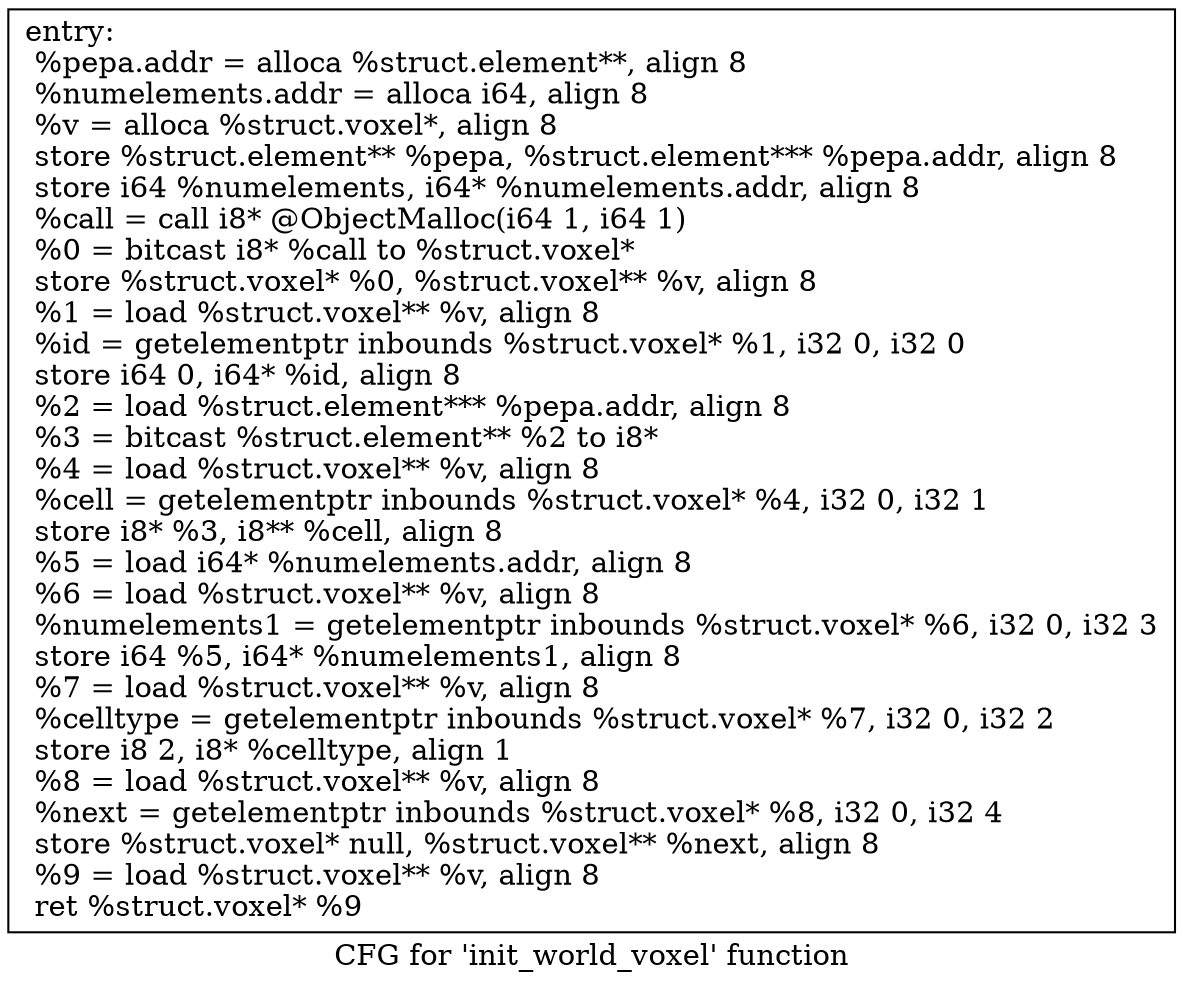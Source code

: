 digraph "CFG for 'init_world_voxel' function" {
	label="CFG for 'init_world_voxel' function";

	Node0x5ec6660 [shape=record,label="{entry:\l  %pepa.addr = alloca %struct.element**, align 8\l  %numelements.addr = alloca i64, align 8\l  %v = alloca %struct.voxel*, align 8\l  store %struct.element** %pepa, %struct.element*** %pepa.addr, align 8\l  store i64 %numelements, i64* %numelements.addr, align 8\l  %call = call i8* @ObjectMalloc(i64 1, i64 1)\l  %0 = bitcast i8* %call to %struct.voxel*\l  store %struct.voxel* %0, %struct.voxel** %v, align 8\l  %1 = load %struct.voxel** %v, align 8\l  %id = getelementptr inbounds %struct.voxel* %1, i32 0, i32 0\l  store i64 0, i64* %id, align 8\l  %2 = load %struct.element*** %pepa.addr, align 8\l  %3 = bitcast %struct.element** %2 to i8*\l  %4 = load %struct.voxel** %v, align 8\l  %cell = getelementptr inbounds %struct.voxel* %4, i32 0, i32 1\l  store i8* %3, i8** %cell, align 8\l  %5 = load i64* %numelements.addr, align 8\l  %6 = load %struct.voxel** %v, align 8\l  %numelements1 = getelementptr inbounds %struct.voxel* %6, i32 0, i32 3\l  store i64 %5, i64* %numelements1, align 8\l  %7 = load %struct.voxel** %v, align 8\l  %celltype = getelementptr inbounds %struct.voxel* %7, i32 0, i32 2\l  store i8 2, i8* %celltype, align 1\l  %8 = load %struct.voxel** %v, align 8\l  %next = getelementptr inbounds %struct.voxel* %8, i32 0, i32 4\l  store %struct.voxel* null, %struct.voxel** %next, align 8\l  %9 = load %struct.voxel** %v, align 8\l  ret %struct.voxel* %9\l}"];
}
